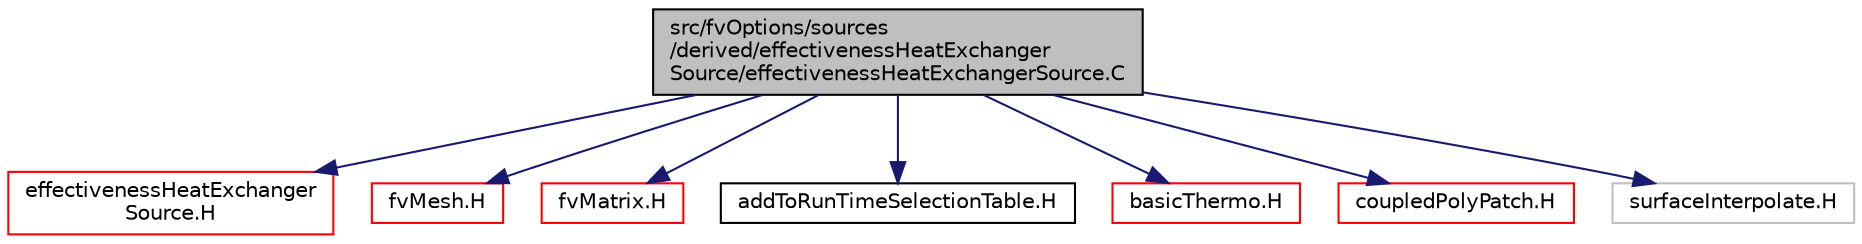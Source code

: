 digraph "src/fvOptions/sources/derived/effectivenessHeatExchangerSource/effectivenessHeatExchangerSource.C"
{
  bgcolor="transparent";
  edge [fontname="Helvetica",fontsize="10",labelfontname="Helvetica",labelfontsize="10"];
  node [fontname="Helvetica",fontsize="10",shape=record];
  Node0 [label="src/fvOptions/sources\l/derived/effectivenessHeatExchanger\lSource/effectivenessHeatExchangerSource.C",height=0.2,width=0.4,color="black", fillcolor="grey75", style="filled", fontcolor="black"];
  Node0 -> Node1 [color="midnightblue",fontsize="10",style="solid",fontname="Helvetica"];
  Node1 [label="effectivenessHeatExchanger\lSource.H",height=0.2,width=0.4,color="red",URL="$a05309.html"];
  Node0 -> Node157 [color="midnightblue",fontsize="10",style="solid",fontname="Helvetica"];
  Node157 [label="fvMesh.H",height=0.2,width=0.4,color="red",URL="$a03719.html"];
  Node0 -> Node315 [color="midnightblue",fontsize="10",style="solid",fontname="Helvetica"];
  Node315 [label="fvMatrix.H",height=0.2,width=0.4,color="red",URL="$a03467.html"];
  Node0 -> Node357 [color="midnightblue",fontsize="10",style="solid",fontname="Helvetica"];
  Node357 [label="addToRunTimeSelectionTable.H",height=0.2,width=0.4,color="black",URL="$a09989.html",tooltip="Macros for easy insertion into run-time selection tables. "];
  Node0 -> Node358 [color="midnightblue",fontsize="10",style="solid",fontname="Helvetica"];
  Node358 [label="basicThermo.H",height=0.2,width=0.4,color="red",URL="$a15698.html"];
  Node0 -> Node360 [color="midnightblue",fontsize="10",style="solid",fontname="Helvetica"];
  Node360 [label="coupledPolyPatch.H",height=0.2,width=0.4,color="red",URL="$a12443.html"];
  Node0 -> Node365 [color="midnightblue",fontsize="10",style="solid",fontname="Helvetica"];
  Node365 [label="surfaceInterpolate.H",height=0.2,width=0.4,color="grey75"];
}
